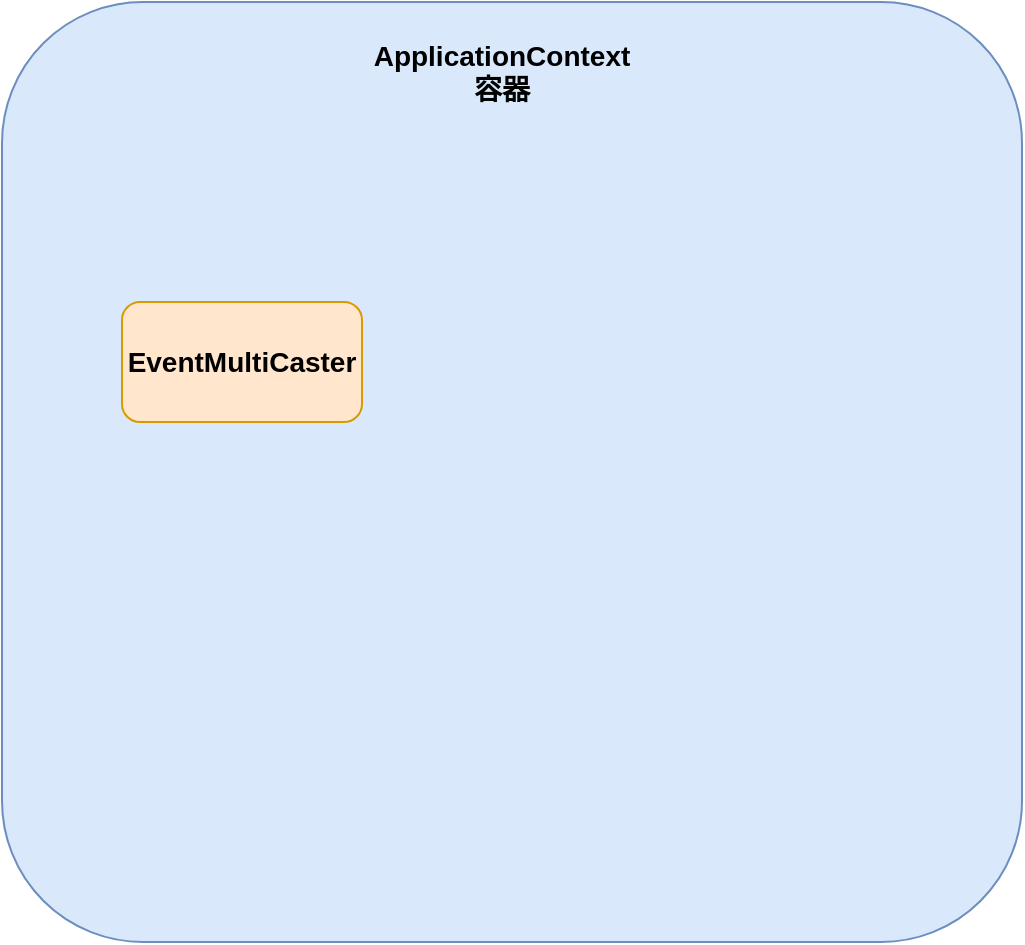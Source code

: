 <mxfile version="21.3.3" type="github">
  <diagram name="第 1 页" id="69PS-kUTxplC0cAKnFhr">
    <mxGraphModel dx="1434" dy="1933" grid="1" gridSize="10" guides="1" tooltips="1" connect="1" arrows="1" fold="1" page="1" pageScale="1" pageWidth="827" pageHeight="1169" math="0" shadow="0">
      <root>
        <mxCell id="0" />
        <mxCell id="1" parent="0" />
        <mxCell id="gYT4duZdmP7vBCuGks7C-3" value="" style="rounded=1;whiteSpace=wrap;html=1;fillColor=#dae8fc;strokeColor=#6c8ebf;" vertex="1" parent="1">
          <mxGeometry x="130" y="-700" width="510" height="470" as="geometry" />
        </mxCell>
        <mxCell id="gYT4duZdmP7vBCuGks7C-2" value="&lt;b&gt;&lt;font style=&quot;font-size: 14px;&quot;&gt;ApplicationContext&lt;br&gt;容器&lt;br&gt;&lt;/font&gt;&lt;/b&gt;" style="text;html=1;strokeColor=none;fillColor=none;align=center;verticalAlign=middle;whiteSpace=wrap;rounded=1;" vertex="1" parent="1">
          <mxGeometry x="350" y="-680" width="60" height="30" as="geometry" />
        </mxCell>
        <mxCell id="gYT4duZdmP7vBCuGks7C-4" value="&lt;b&gt;&lt;font style=&quot;font-size: 14px;&quot;&gt;EventMultiCaster&lt;/font&gt;&lt;/b&gt;" style="rounded=1;whiteSpace=wrap;html=1;fillColor=#ffe6cc;strokeColor=#d79b00;" vertex="1" parent="1">
          <mxGeometry x="190" y="-550" width="120" height="60" as="geometry" />
        </mxCell>
      </root>
    </mxGraphModel>
  </diagram>
</mxfile>
